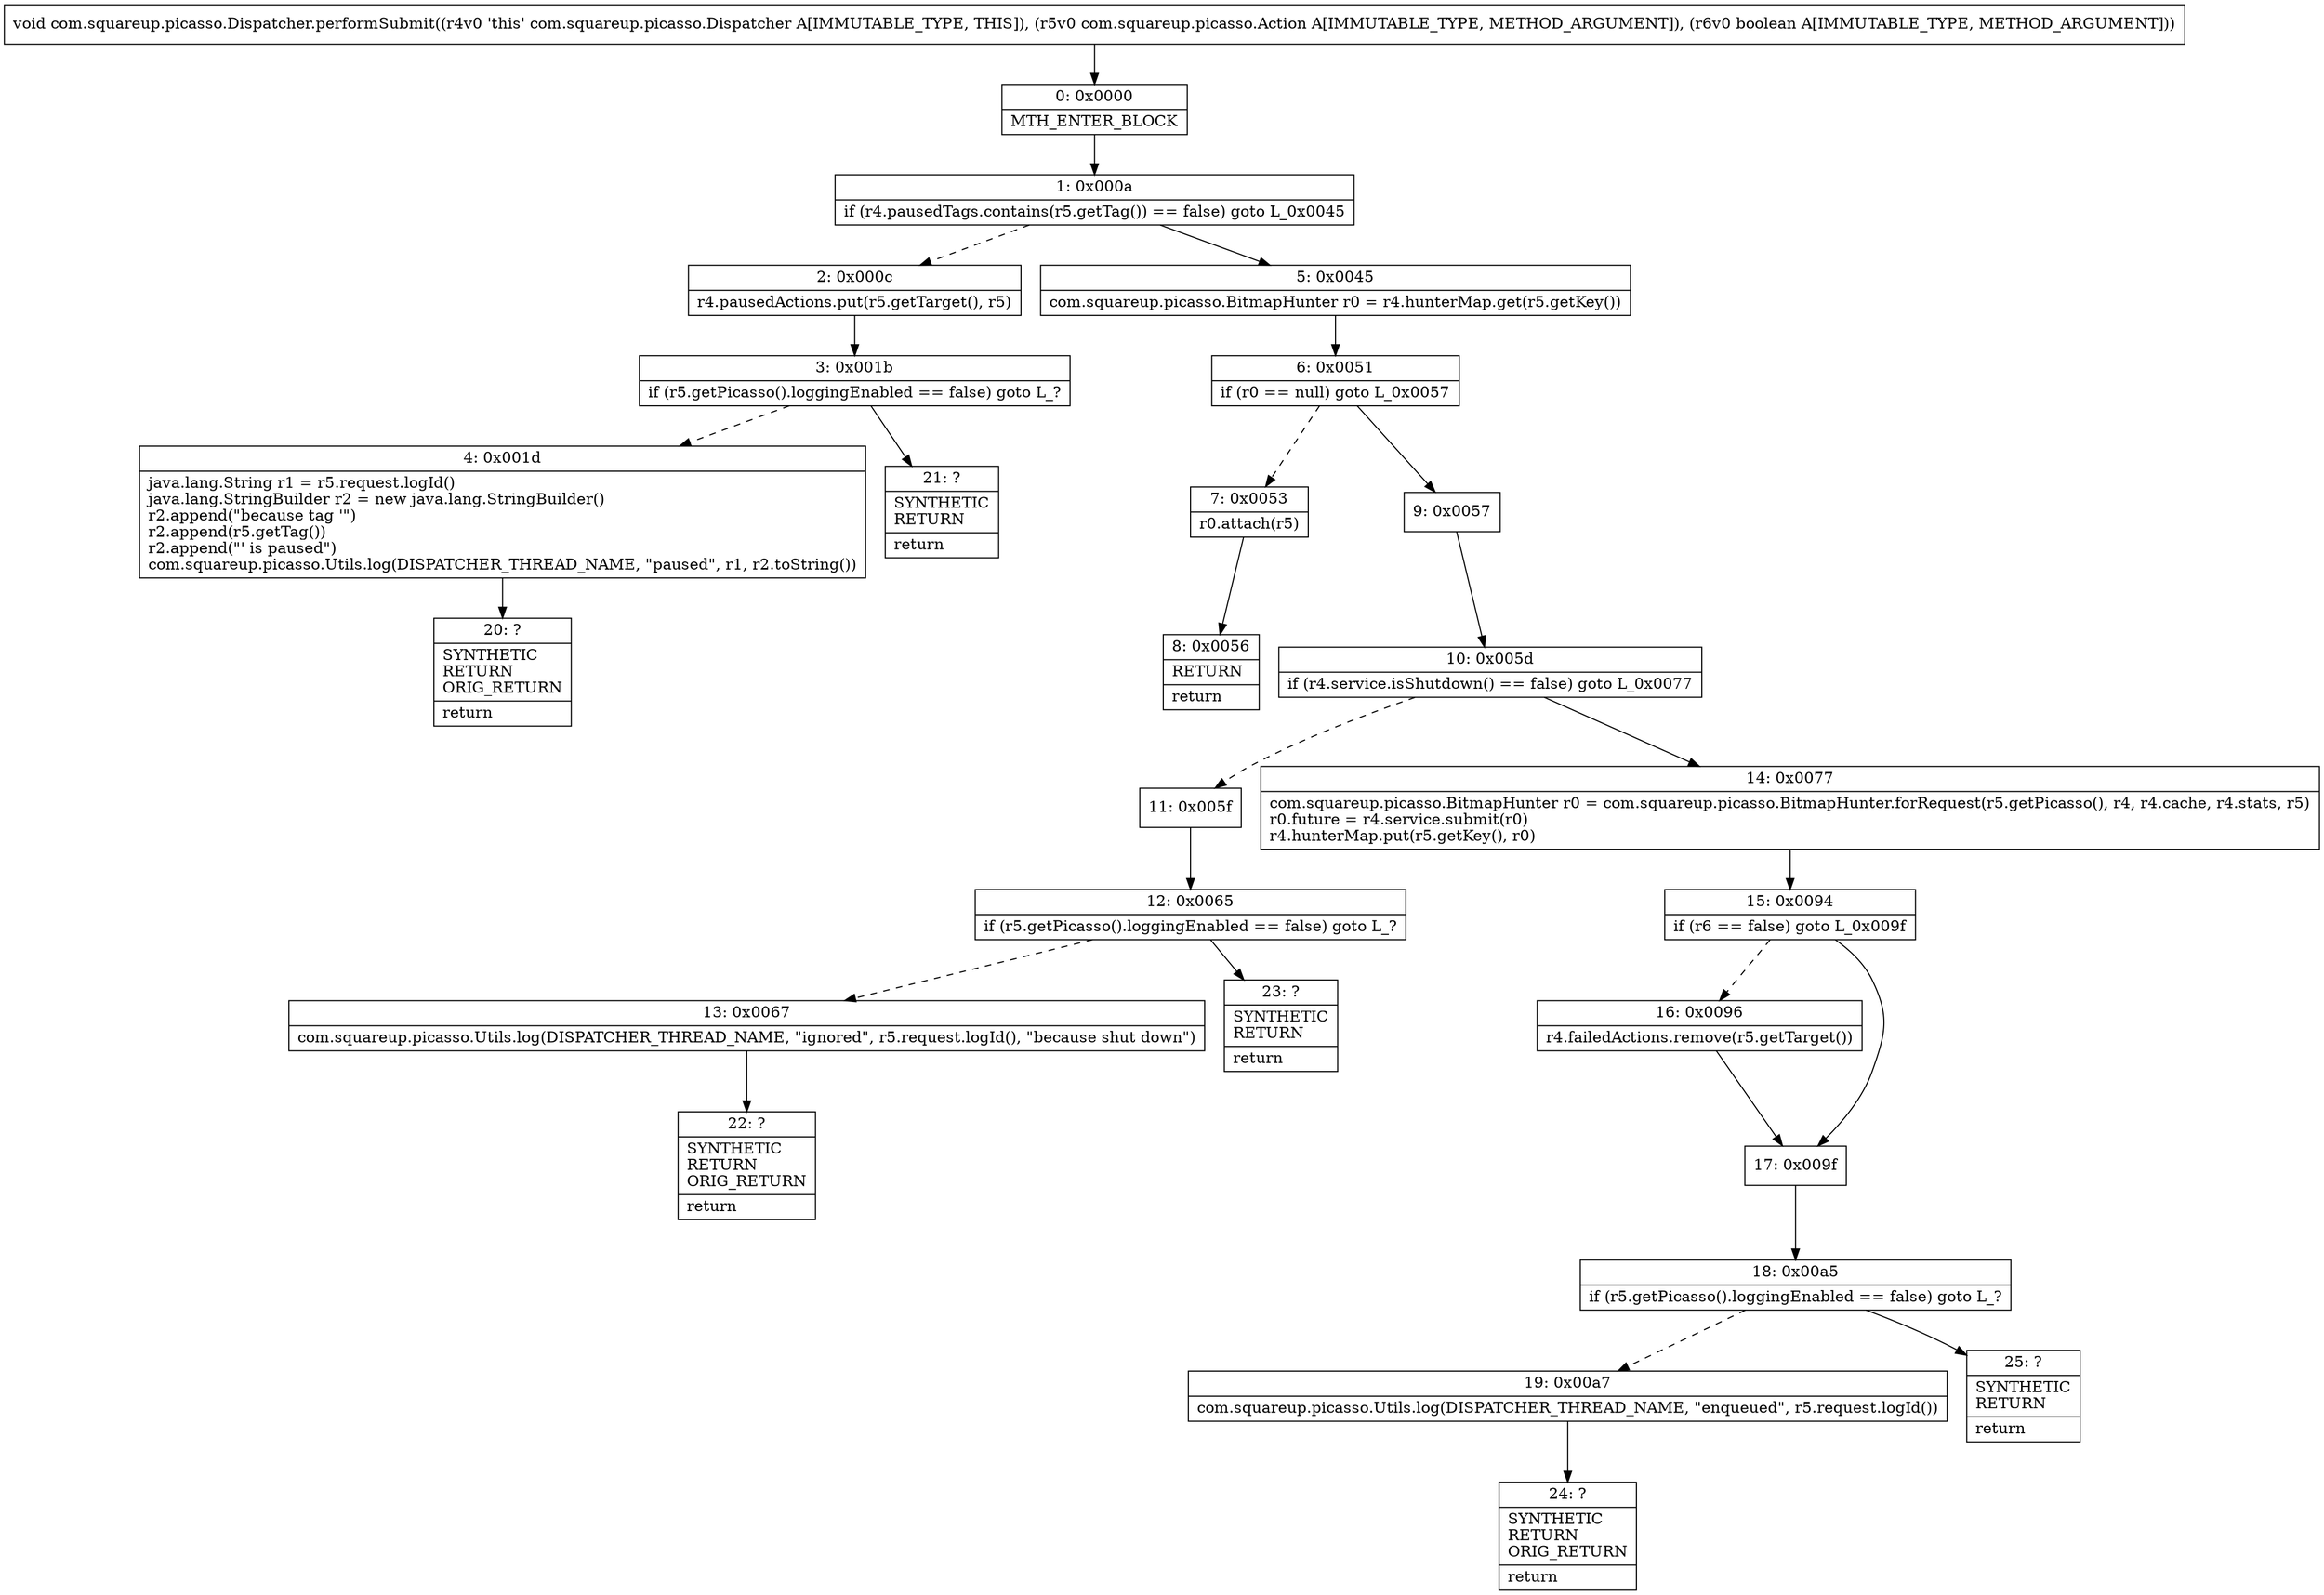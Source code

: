 digraph "CFG forcom.squareup.picasso.Dispatcher.performSubmit(Lcom\/squareup\/picasso\/Action;Z)V" {
Node_0 [shape=record,label="{0\:\ 0x0000|MTH_ENTER_BLOCK\l}"];
Node_1 [shape=record,label="{1\:\ 0x000a|if (r4.pausedTags.contains(r5.getTag()) == false) goto L_0x0045\l}"];
Node_2 [shape=record,label="{2\:\ 0x000c|r4.pausedActions.put(r5.getTarget(), r5)\l}"];
Node_3 [shape=record,label="{3\:\ 0x001b|if (r5.getPicasso().loggingEnabled == false) goto L_?\l}"];
Node_4 [shape=record,label="{4\:\ 0x001d|java.lang.String r1 = r5.request.logId()\ljava.lang.StringBuilder r2 = new java.lang.StringBuilder()\lr2.append(\"because tag '\")\lr2.append(r5.getTag())\lr2.append(\"' is paused\")\lcom.squareup.picasso.Utils.log(DISPATCHER_THREAD_NAME, \"paused\", r1, r2.toString())\l}"];
Node_5 [shape=record,label="{5\:\ 0x0045|com.squareup.picasso.BitmapHunter r0 = r4.hunterMap.get(r5.getKey())\l}"];
Node_6 [shape=record,label="{6\:\ 0x0051|if (r0 == null) goto L_0x0057\l}"];
Node_7 [shape=record,label="{7\:\ 0x0053|r0.attach(r5)\l}"];
Node_8 [shape=record,label="{8\:\ 0x0056|RETURN\l|return\l}"];
Node_9 [shape=record,label="{9\:\ 0x0057}"];
Node_10 [shape=record,label="{10\:\ 0x005d|if (r4.service.isShutdown() == false) goto L_0x0077\l}"];
Node_11 [shape=record,label="{11\:\ 0x005f}"];
Node_12 [shape=record,label="{12\:\ 0x0065|if (r5.getPicasso().loggingEnabled == false) goto L_?\l}"];
Node_13 [shape=record,label="{13\:\ 0x0067|com.squareup.picasso.Utils.log(DISPATCHER_THREAD_NAME, \"ignored\", r5.request.logId(), \"because shut down\")\l}"];
Node_14 [shape=record,label="{14\:\ 0x0077|com.squareup.picasso.BitmapHunter r0 = com.squareup.picasso.BitmapHunter.forRequest(r5.getPicasso(), r4, r4.cache, r4.stats, r5)\lr0.future = r4.service.submit(r0)\lr4.hunterMap.put(r5.getKey(), r0)\l}"];
Node_15 [shape=record,label="{15\:\ 0x0094|if (r6 == false) goto L_0x009f\l}"];
Node_16 [shape=record,label="{16\:\ 0x0096|r4.failedActions.remove(r5.getTarget())\l}"];
Node_17 [shape=record,label="{17\:\ 0x009f}"];
Node_18 [shape=record,label="{18\:\ 0x00a5|if (r5.getPicasso().loggingEnabled == false) goto L_?\l}"];
Node_19 [shape=record,label="{19\:\ 0x00a7|com.squareup.picasso.Utils.log(DISPATCHER_THREAD_NAME, \"enqueued\", r5.request.logId())\l}"];
Node_20 [shape=record,label="{20\:\ ?|SYNTHETIC\lRETURN\lORIG_RETURN\l|return\l}"];
Node_21 [shape=record,label="{21\:\ ?|SYNTHETIC\lRETURN\l|return\l}"];
Node_22 [shape=record,label="{22\:\ ?|SYNTHETIC\lRETURN\lORIG_RETURN\l|return\l}"];
Node_23 [shape=record,label="{23\:\ ?|SYNTHETIC\lRETURN\l|return\l}"];
Node_24 [shape=record,label="{24\:\ ?|SYNTHETIC\lRETURN\lORIG_RETURN\l|return\l}"];
Node_25 [shape=record,label="{25\:\ ?|SYNTHETIC\lRETURN\l|return\l}"];
MethodNode[shape=record,label="{void com.squareup.picasso.Dispatcher.performSubmit((r4v0 'this' com.squareup.picasso.Dispatcher A[IMMUTABLE_TYPE, THIS]), (r5v0 com.squareup.picasso.Action A[IMMUTABLE_TYPE, METHOD_ARGUMENT]), (r6v0 boolean A[IMMUTABLE_TYPE, METHOD_ARGUMENT])) }"];
MethodNode -> Node_0;
Node_0 -> Node_1;
Node_1 -> Node_2[style=dashed];
Node_1 -> Node_5;
Node_2 -> Node_3;
Node_3 -> Node_4[style=dashed];
Node_3 -> Node_21;
Node_4 -> Node_20;
Node_5 -> Node_6;
Node_6 -> Node_7[style=dashed];
Node_6 -> Node_9;
Node_7 -> Node_8;
Node_9 -> Node_10;
Node_10 -> Node_11[style=dashed];
Node_10 -> Node_14;
Node_11 -> Node_12;
Node_12 -> Node_13[style=dashed];
Node_12 -> Node_23;
Node_13 -> Node_22;
Node_14 -> Node_15;
Node_15 -> Node_16[style=dashed];
Node_15 -> Node_17;
Node_16 -> Node_17;
Node_17 -> Node_18;
Node_18 -> Node_19[style=dashed];
Node_18 -> Node_25;
Node_19 -> Node_24;
}

